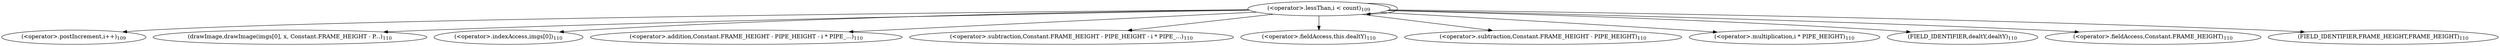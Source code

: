 digraph "drawBottomHard" {  
"323" [label = <(&lt;operator&gt;.lessThan,i &lt; count)<SUB>109</SUB>> ]
"326" [label = <(&lt;operator&gt;.postIncrement,i++)<SUB>109</SUB>> ]
"329" [label = <(drawImage,drawImage(imgs[0], x, Constant.FRAME_HEIGHT - P...)<SUB>110</SUB>> ]
"331" [label = <(&lt;operator&gt;.indexAccess,imgs[0])<SUB>110</SUB>> ]
"335" [label = <(&lt;operator&gt;.addition,Constant.FRAME_HEIGHT - PIPE_HEIGHT - i * PIPE_...)<SUB>110</SUB>> ]
"336" [label = <(&lt;operator&gt;.subtraction,Constant.FRAME_HEIGHT - PIPE_HEIGHT - i * PIPE_...)<SUB>110</SUB>> ]
"345" [label = <(&lt;operator&gt;.fieldAccess,this.dealtY)<SUB>110</SUB>> ]
"337" [label = <(&lt;operator&gt;.subtraction,Constant.FRAME_HEIGHT - PIPE_HEIGHT)<SUB>110</SUB>> ]
"342" [label = <(&lt;operator&gt;.multiplication,i * PIPE_HEIGHT)<SUB>110</SUB>> ]
"347" [label = <(FIELD_IDENTIFIER,dealtY,dealtY)<SUB>110</SUB>> ]
"338" [label = <(&lt;operator&gt;.fieldAccess,Constant.FRAME_HEIGHT)<SUB>110</SUB>> ]
"340" [label = <(FIELD_IDENTIFIER,FRAME_HEIGHT,FRAME_HEIGHT)<SUB>110</SUB>> ]
  "323" -> "340" 
  "323" -> "329" 
  "323" -> "323" 
  "323" -> "337" 
  "323" -> "326" 
  "323" -> "338" 
  "323" -> "345" 
  "323" -> "331" 
  "323" -> "335" 
  "323" -> "347" 
  "323" -> "342" 
  "323" -> "336" 
}
